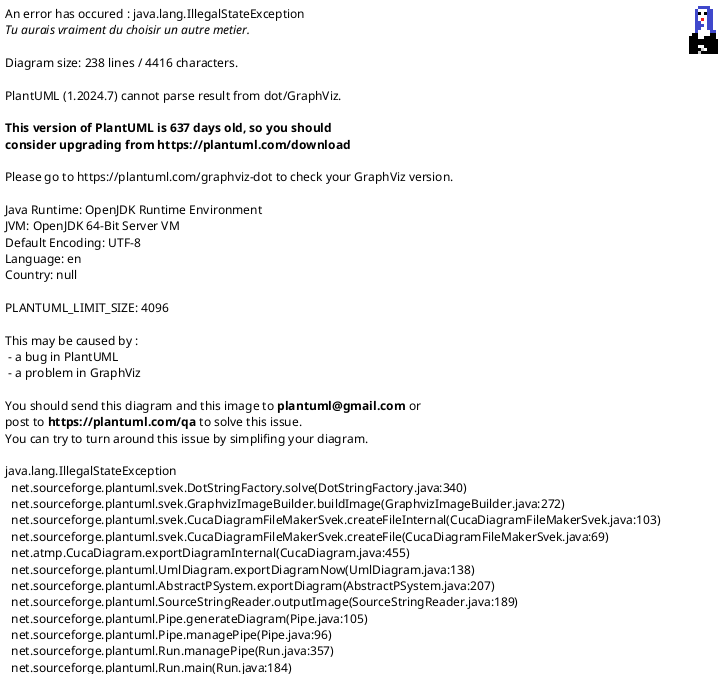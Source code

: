 @startuml VendingMachine V2 - Architecture
!theme plain
skinparam componentStyle uml2
skinparam linetype ortho

title VendingMachine DAO V2 - Architecture Complète

package "Frontend Layer" {
  [React App] as Frontend
  [MetaMask] as Wallet
}

package "Smart Contracts Layer" {
  
  package "Core Business" {
    [VendingMachineV1] as V1 #lightblue
    [VendingMachineV2] as V2 #lightgreen
    [ProductLibrary] as Lib #lightyellow
    
    V2 --> V1 : UUPS Upgrade
    V2 --> Lib : uses
  }
  
  package "Governance System" {
    [GovernanceToken] as Token #orange
    [VendingGovernor] as Governor #red
    [TimelockController] as Timelock #purple
    
    Governor --> Token : votes from
    Governor --> Timelock : executes via
    Timelock --> V2 : controls
  }
  
  package "OpenZeppelin Libraries" {
    [ERC20Votes] as ERC20V #lightgray
    [Governor] as GovBase #lightgray
    [TimelockController] as TimelockBase #lightgray
    [UUPS] as UUPSBase #lightgray
    
    Token --> ERC20V : extends
    Governor --> GovBase : extends
    Timelock --> TimelockBase : extends
    V2 --> UUPSBase : extends
  }
}

package "Blockchain Layer" {
  database "Ethereum Network" {
    [Storage Slots V1] as StorageV1
    [Storage Slots V2] as StorageV2
    [Events & Logs] as Events
  }
}

' Relationships
Frontend --> Wallet : connects
Wallet --> V2 : transactions
V2 --> StorageV1 : preserves
V2 --> StorageV2 : adds new
V2 --> Events : emits

Token --> V2 : minted by purchases
V2 --> Token : mints governance tokens

' Governance Flow
Governor ..> Token : reads voting power
Governor ..> Timelock : schedules execution
Timelock ..> V2 : executes proposals

note right of V2
  **V2 New Features:**
  • Governance integration
  • Token minting on purchases
  • onlyGovernance modifier
  • Revenue tracking
  • Distribution functions
end note

note right of Token
  **VEND Token:**
  • 1 ETH purchase = 1000 VEND
  • ERC20Votes standard
  • Delegatable voting power
  • Minted by VendingMachine
end note

note right of Governor
  **Governance Process:**
  • 100 VEND threshold
  • 1 week voting period
  • 4% quorum required
  • Timelock protection
end note

@enduml